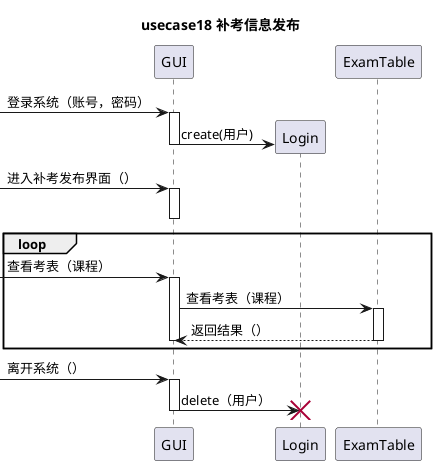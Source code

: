 @startuml
title usecase18 **补考信息发布**


[-> GUI : 登录系统（账号，密码）
activate GUI
create Login
GUI -> Login : create(用户)
deactivate GUI

[-> GUI : 进入补考发布界面（）
activate GUI
deactivate GUI

loop
[-> GUI : 查看考表（课程）
activate GUI
GUI -> ExamTable : 查看考表（课程）
activate ExamTable
ExamTable --> GUI : 返回结果（）
deactivate ExamTable
deactivate GUI
end

[-> GUI : 离开系统（）
activate GUI

GUI -> Login : delete（用户）
destroy Login
deactivate GUI
@enduml